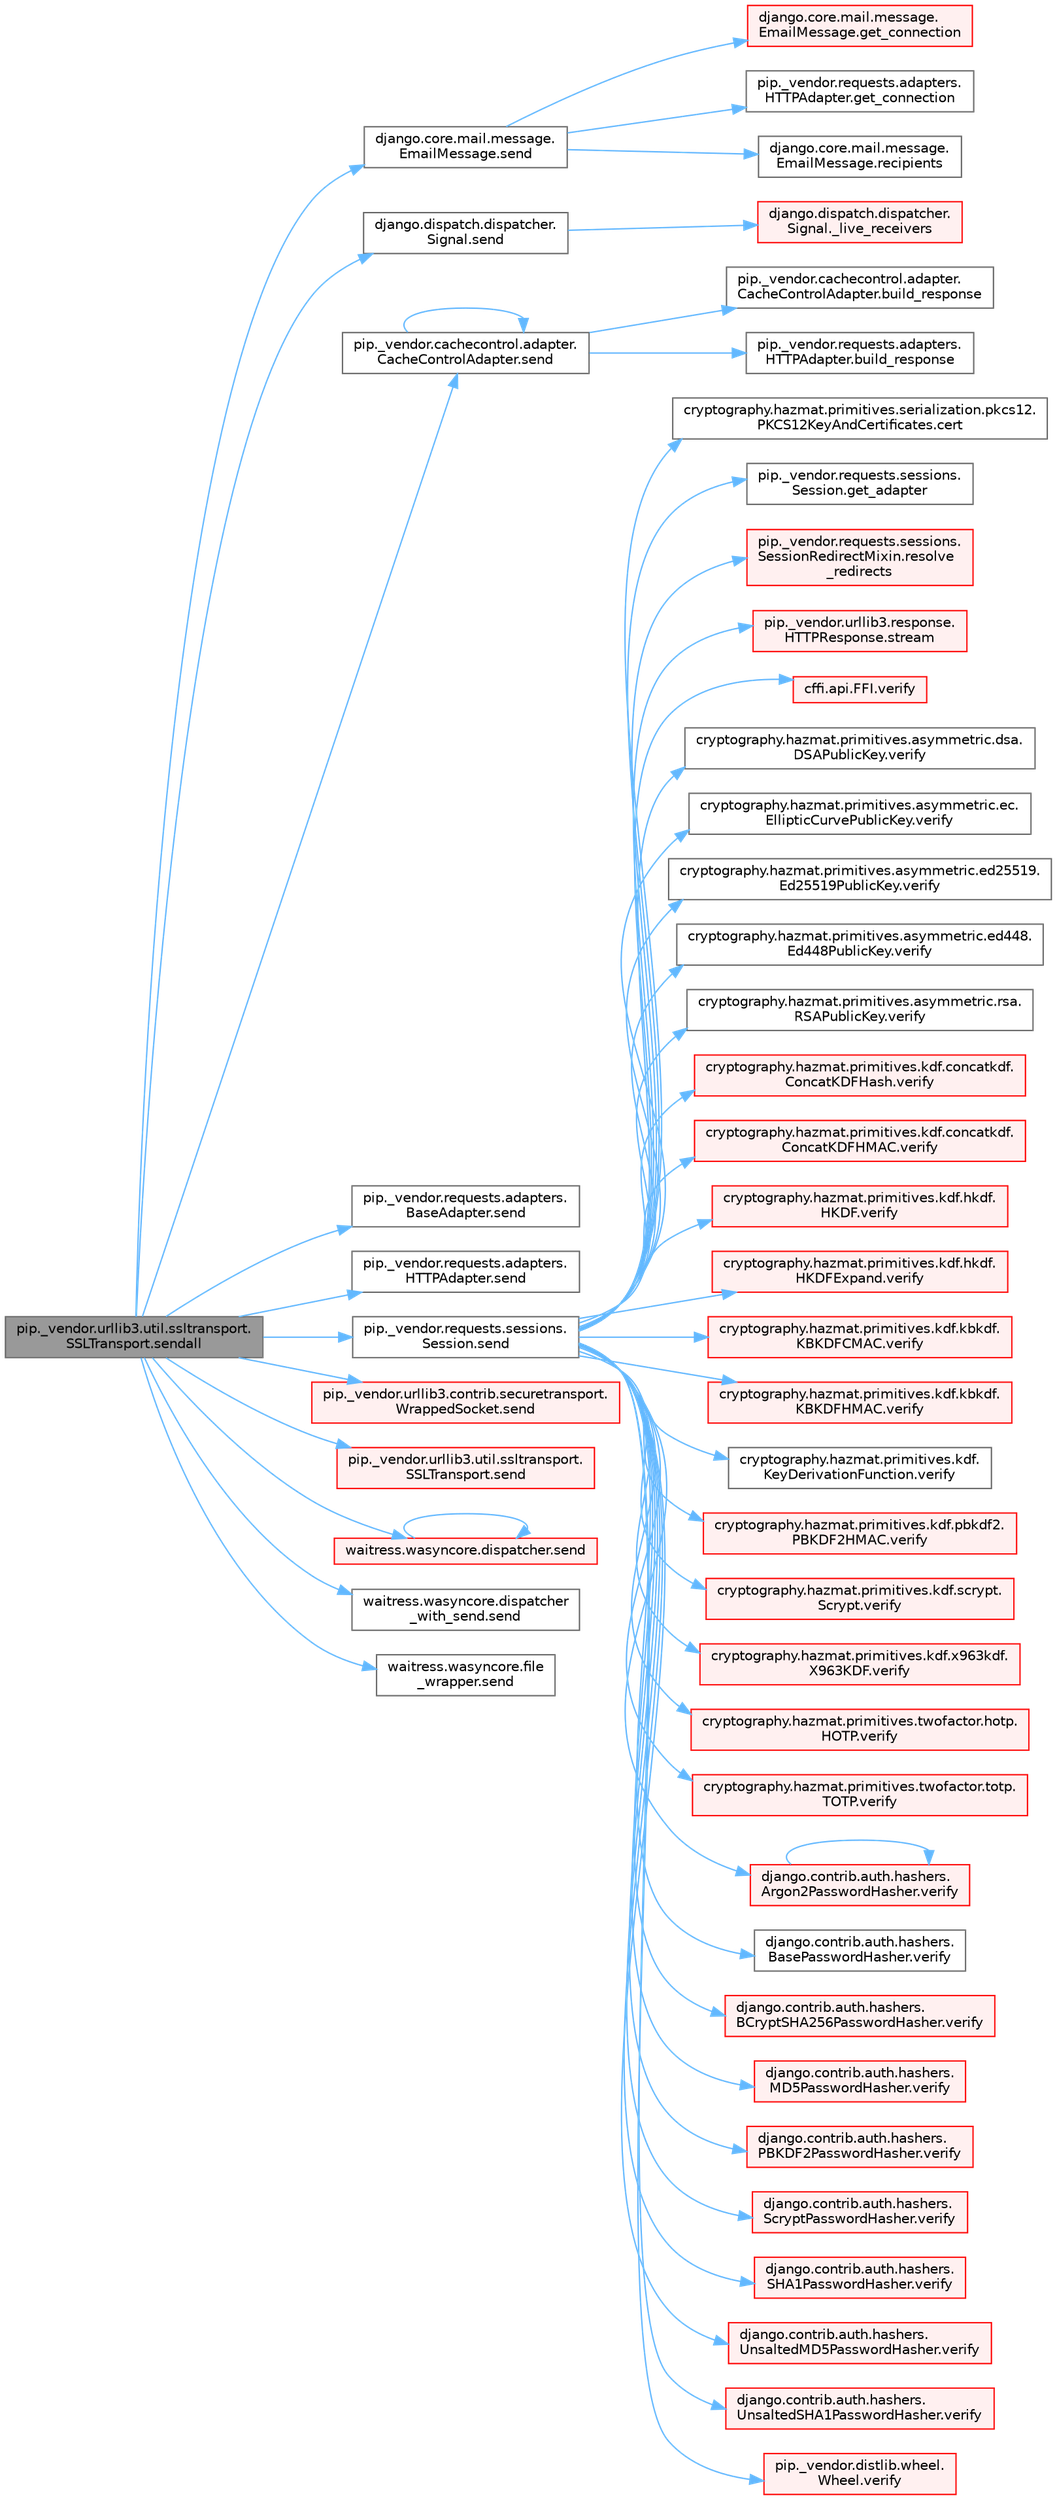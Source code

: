 digraph "pip._vendor.urllib3.util.ssltransport.SSLTransport.sendall"
{
 // LATEX_PDF_SIZE
  bgcolor="transparent";
  edge [fontname=Helvetica,fontsize=10,labelfontname=Helvetica,labelfontsize=10];
  node [fontname=Helvetica,fontsize=10,shape=box,height=0.2,width=0.4];
  rankdir="LR";
  Node1 [id="Node000001",label="pip._vendor.urllib3.util.ssltransport.\lSSLTransport.sendall",height=0.2,width=0.4,color="gray40", fillcolor="grey60", style="filled", fontcolor="black",tooltip=" "];
  Node1 -> Node2 [id="edge1_Node000001_Node000002",color="steelblue1",style="solid",tooltip=" "];
  Node2 [id="Node000002",label="django.core.mail.message.\lEmailMessage.send",height=0.2,width=0.4,color="grey40", fillcolor="white", style="filled",URL="$classdjango_1_1core_1_1mail_1_1message_1_1_email_message.html#a18fd6d168e6aa27742a4057b4ab9b439",tooltip=" "];
  Node2 -> Node3 [id="edge2_Node000002_Node000003",color="steelblue1",style="solid",tooltip=" "];
  Node3 [id="Node000003",label="django.core.mail.message.\lEmailMessage.get_connection",height=0.2,width=0.4,color="red", fillcolor="#FFF0F0", style="filled",URL="$classdjango_1_1core_1_1mail_1_1message_1_1_email_message.html#ace67e473adc53ec8e5f5e1fa4d4ae185",tooltip=" "];
  Node2 -> Node6 [id="edge3_Node000002_Node000006",color="steelblue1",style="solid",tooltip=" "];
  Node6 [id="Node000006",label="pip._vendor.requests.adapters.\lHTTPAdapter.get_connection",height=0.2,width=0.4,color="grey40", fillcolor="white", style="filled",URL="$classpip_1_1__vendor_1_1requests_1_1adapters_1_1_h_t_t_p_adapter.html#addd116a14f6d7cd083aaf4405253555a",tooltip=" "];
  Node2 -> Node7 [id="edge4_Node000002_Node000007",color="steelblue1",style="solid",tooltip=" "];
  Node7 [id="Node000007",label="django.core.mail.message.\lEmailMessage.recipients",height=0.2,width=0.4,color="grey40", fillcolor="white", style="filled",URL="$classdjango_1_1core_1_1mail_1_1message_1_1_email_message.html#ae93d54c3267a8b2a4a58cb2b92884c50",tooltip=" "];
  Node1 -> Node8 [id="edge5_Node000001_Node000008",color="steelblue1",style="solid",tooltip=" "];
  Node8 [id="Node000008",label="django.dispatch.dispatcher.\lSignal.send",height=0.2,width=0.4,color="grey40", fillcolor="white", style="filled",URL="$classdjango_1_1dispatch_1_1dispatcher_1_1_signal.html#a065269c5c5f8d45e7b902dda3245bdbb",tooltip=" "];
  Node8 -> Node9 [id="edge6_Node000008_Node000009",color="steelblue1",style="solid",tooltip=" "];
  Node9 [id="Node000009",label="django.dispatch.dispatcher.\lSignal._live_receivers",height=0.2,width=0.4,color="red", fillcolor="#FFF0F0", style="filled",URL="$classdjango_1_1dispatch_1_1dispatcher_1_1_signal.html#a57712a4f613b82e8a1b19ae6443d604e",tooltip=" "];
  Node1 -> Node12 [id="edge7_Node000001_Node000012",color="steelblue1",style="solid",tooltip=" "];
  Node12 [id="Node000012",label="pip._vendor.cachecontrol.adapter.\lCacheControlAdapter.send",height=0.2,width=0.4,color="grey40", fillcolor="white", style="filled",URL="$classpip_1_1__vendor_1_1cachecontrol_1_1adapter_1_1_cache_control_adapter.html#a7f846578832fd1a27f921f7466b4d2fa",tooltip=" "];
  Node12 -> Node13 [id="edge8_Node000012_Node000013",color="steelblue1",style="solid",tooltip=" "];
  Node13 [id="Node000013",label="pip._vendor.cachecontrol.adapter.\lCacheControlAdapter.build_response",height=0.2,width=0.4,color="grey40", fillcolor="white", style="filled",URL="$classpip_1_1__vendor_1_1cachecontrol_1_1adapter_1_1_cache_control_adapter.html#a0c116d312afd3b6893e22fe26f8cf1d5",tooltip=" "];
  Node12 -> Node14 [id="edge9_Node000012_Node000014",color="steelblue1",style="solid",tooltip=" "];
  Node14 [id="Node000014",label="pip._vendor.requests.adapters.\lHTTPAdapter.build_response",height=0.2,width=0.4,color="grey40", fillcolor="white", style="filled",URL="$classpip_1_1__vendor_1_1requests_1_1adapters_1_1_h_t_t_p_adapter.html#a9eac29fb2d7645757607d92462ef25a1",tooltip=" "];
  Node12 -> Node12 [id="edge10_Node000012_Node000012",color="steelblue1",style="solid",tooltip=" "];
  Node1 -> Node15 [id="edge11_Node000001_Node000015",color="steelblue1",style="solid",tooltip=" "];
  Node15 [id="Node000015",label="pip._vendor.requests.adapters.\lBaseAdapter.send",height=0.2,width=0.4,color="grey40", fillcolor="white", style="filled",URL="$classpip_1_1__vendor_1_1requests_1_1adapters_1_1_base_adapter.html#a71b96d00d14b1eb64886afb3d5a6e2b0",tooltip=" "];
  Node1 -> Node16 [id="edge12_Node000001_Node000016",color="steelblue1",style="solid",tooltip=" "];
  Node16 [id="Node000016",label="pip._vendor.requests.adapters.\lHTTPAdapter.send",height=0.2,width=0.4,color="grey40", fillcolor="white", style="filled",URL="$classpip_1_1__vendor_1_1requests_1_1adapters_1_1_h_t_t_p_adapter.html#aa75dd0f80148babfc8b50bbc9a504e8d",tooltip=" "];
  Node1 -> Node17 [id="edge13_Node000001_Node000017",color="steelblue1",style="solid",tooltip=" "];
  Node17 [id="Node000017",label="pip._vendor.requests.sessions.\lSession.send",height=0.2,width=0.4,color="grey40", fillcolor="white", style="filled",URL="$classpip_1_1__vendor_1_1requests_1_1sessions_1_1_session.html#ac53877008b8d3c6901be36033885124c",tooltip=" "];
  Node17 -> Node18 [id="edge14_Node000017_Node000018",color="steelblue1",style="solid",tooltip=" "];
  Node18 [id="Node000018",label="cryptography.hazmat.primitives.serialization.pkcs12.\lPKCS12KeyAndCertificates.cert",height=0.2,width=0.4,color="grey40", fillcolor="white", style="filled",URL="$classcryptography_1_1hazmat_1_1primitives_1_1serialization_1_1pkcs12_1_1_p_k_c_s12_key_and_certificates.html#a7a1d98fee8ed8175805ab085c9ecb5e0",tooltip=" "];
  Node17 -> Node19 [id="edge15_Node000017_Node000019",color="steelblue1",style="solid",tooltip=" "];
  Node19 [id="Node000019",label="pip._vendor.requests.sessions.\lSession.get_adapter",height=0.2,width=0.4,color="grey40", fillcolor="white", style="filled",URL="$classpip_1_1__vendor_1_1requests_1_1sessions_1_1_session.html#a0017386832a0d2bfb09837b7ea15dc1f",tooltip=" "];
  Node17 -> Node20 [id="edge16_Node000017_Node000020",color="steelblue1",style="solid",tooltip=" "];
  Node20 [id="Node000020",label="pip._vendor.requests.sessions.\lSessionRedirectMixin.resolve\l_redirects",height=0.2,width=0.4,color="red", fillcolor="#FFF0F0", style="filled",URL="$classpip_1_1__vendor_1_1requests_1_1sessions_1_1_session_redirect_mixin.html#aaeb7a3e40dbacddaecb961adca32f044",tooltip=" "];
  Node17 -> Node23 [id="edge17_Node000017_Node000023",color="steelblue1",style="solid",tooltip=" "];
  Node23 [id="Node000023",label="pip._vendor.urllib3.response.\lHTTPResponse.stream",height=0.2,width=0.4,color="red", fillcolor="#FFF0F0", style="filled",URL="$classpip_1_1__vendor_1_1urllib3_1_1response_1_1_h_t_t_p_response.html#a8d802b25f09dd341838a1d631ffc4f62",tooltip=" "];
  Node17 -> Node918 [id="edge18_Node000017_Node000918",color="steelblue1",style="solid",tooltip=" "];
  Node918 [id="Node000918",label="cffi.api.FFI.verify",height=0.2,width=0.4,color="red", fillcolor="#FFF0F0", style="filled",URL="$classcffi_1_1api_1_1_f_f_i.html#ac05cd4cf779cb85543c4cd5fa8a6d333",tooltip=" "];
  Node17 -> Node920 [id="edge19_Node000017_Node000920",color="steelblue1",style="solid",tooltip=" "];
  Node920 [id="Node000920",label="cryptography.hazmat.primitives.asymmetric.dsa.\lDSAPublicKey.verify",height=0.2,width=0.4,color="grey40", fillcolor="white", style="filled",URL="$classcryptography_1_1hazmat_1_1primitives_1_1asymmetric_1_1dsa_1_1_d_s_a_public_key.html#ad0552a7e074dda3d2486b6e918cfc9d8",tooltip=" "];
  Node17 -> Node921 [id="edge20_Node000017_Node000921",color="steelblue1",style="solid",tooltip=" "];
  Node921 [id="Node000921",label="cryptography.hazmat.primitives.asymmetric.ec.\lEllipticCurvePublicKey.verify",height=0.2,width=0.4,color="grey40", fillcolor="white", style="filled",URL="$classcryptography_1_1hazmat_1_1primitives_1_1asymmetric_1_1ec_1_1_elliptic_curve_public_key.html#a7f75c00034242b7ae917b567db16bf60",tooltip=" "];
  Node17 -> Node922 [id="edge21_Node000017_Node000922",color="steelblue1",style="solid",tooltip=" "];
  Node922 [id="Node000922",label="cryptography.hazmat.primitives.asymmetric.ed25519.\lEd25519PublicKey.verify",height=0.2,width=0.4,color="grey40", fillcolor="white", style="filled",URL="$classcryptography_1_1hazmat_1_1primitives_1_1asymmetric_1_1ed25519_1_1_ed25519_public_key.html#a23d01b9908cadb1f6765bd6792371c80",tooltip=" "];
  Node17 -> Node923 [id="edge22_Node000017_Node000923",color="steelblue1",style="solid",tooltip=" "];
  Node923 [id="Node000923",label="cryptography.hazmat.primitives.asymmetric.ed448.\lEd448PublicKey.verify",height=0.2,width=0.4,color="grey40", fillcolor="white", style="filled",URL="$classcryptography_1_1hazmat_1_1primitives_1_1asymmetric_1_1ed448_1_1_ed448_public_key.html#a34d2a2d64f969ef56c2cb67994bacf86",tooltip=" "];
  Node17 -> Node924 [id="edge23_Node000017_Node000924",color="steelblue1",style="solid",tooltip=" "];
  Node924 [id="Node000924",label="cryptography.hazmat.primitives.asymmetric.rsa.\lRSAPublicKey.verify",height=0.2,width=0.4,color="grey40", fillcolor="white", style="filled",URL="$classcryptography_1_1hazmat_1_1primitives_1_1asymmetric_1_1rsa_1_1_r_s_a_public_key.html#a8c3715fa7e1b4a8bfd89482e40f1fe53",tooltip=" "];
  Node17 -> Node925 [id="edge24_Node000017_Node000925",color="steelblue1",style="solid",tooltip=" "];
  Node925 [id="Node000925",label="cryptography.hazmat.primitives.kdf.concatkdf.\lConcatKDFHash.verify",height=0.2,width=0.4,color="red", fillcolor="#FFF0F0", style="filled",URL="$classcryptography_1_1hazmat_1_1primitives_1_1kdf_1_1concatkdf_1_1_concat_k_d_f_hash.html#a872e664133e0cc33672c6fa5929f0bf8",tooltip=" "];
  Node17 -> Node948 [id="edge25_Node000017_Node000948",color="steelblue1",style="solid",tooltip=" "];
  Node948 [id="Node000948",label="cryptography.hazmat.primitives.kdf.concatkdf.\lConcatKDFHMAC.verify",height=0.2,width=0.4,color="red", fillcolor="#FFF0F0", style="filled",URL="$classcryptography_1_1hazmat_1_1primitives_1_1kdf_1_1concatkdf_1_1_concat_k_d_f_h_m_a_c.html#aa6a81903e1b96874301933bc996c78bd",tooltip=" "];
  Node17 -> Node949 [id="edge26_Node000017_Node000949",color="steelblue1",style="solid",tooltip=" "];
  Node949 [id="Node000949",label="cryptography.hazmat.primitives.kdf.hkdf.\lHKDF.verify",height=0.2,width=0.4,color="red", fillcolor="#FFF0F0", style="filled",URL="$classcryptography_1_1hazmat_1_1primitives_1_1kdf_1_1hkdf_1_1_h_k_d_f.html#a7ac8bf663d79e3c30b68d44331902304",tooltip=" "];
  Node17 -> Node950 [id="edge27_Node000017_Node000950",color="steelblue1",style="solid",tooltip=" "];
  Node950 [id="Node000950",label="cryptography.hazmat.primitives.kdf.hkdf.\lHKDFExpand.verify",height=0.2,width=0.4,color="red", fillcolor="#FFF0F0", style="filled",URL="$classcryptography_1_1hazmat_1_1primitives_1_1kdf_1_1hkdf_1_1_h_k_d_f_expand.html#a74f916e6649372a432769965a7e01fea",tooltip=" "];
  Node17 -> Node951 [id="edge28_Node000017_Node000951",color="steelblue1",style="solid",tooltip=" "];
  Node951 [id="Node000951",label="cryptography.hazmat.primitives.kdf.kbkdf.\lKBKDFCMAC.verify",height=0.2,width=0.4,color="red", fillcolor="#FFF0F0", style="filled",URL="$classcryptography_1_1hazmat_1_1primitives_1_1kdf_1_1kbkdf_1_1_k_b_k_d_f_c_m_a_c.html#ab97e9dff30b4fe2752f1457c582fb0e3",tooltip=" "];
  Node17 -> Node952 [id="edge29_Node000017_Node000952",color="steelblue1",style="solid",tooltip=" "];
  Node952 [id="Node000952",label="cryptography.hazmat.primitives.kdf.kbkdf.\lKBKDFHMAC.verify",height=0.2,width=0.4,color="red", fillcolor="#FFF0F0", style="filled",URL="$classcryptography_1_1hazmat_1_1primitives_1_1kdf_1_1kbkdf_1_1_k_b_k_d_f_h_m_a_c.html#a34c59907c93650471d5ef56197cc0522",tooltip=" "];
  Node17 -> Node953 [id="edge30_Node000017_Node000953",color="steelblue1",style="solid",tooltip=" "];
  Node953 [id="Node000953",label="cryptography.hazmat.primitives.kdf.\lKeyDerivationFunction.verify",height=0.2,width=0.4,color="grey40", fillcolor="white", style="filled",URL="$classcryptography_1_1hazmat_1_1primitives_1_1kdf_1_1_key_derivation_function.html#a912c825e0afe5192c266fa35e5a75095",tooltip=" "];
  Node17 -> Node954 [id="edge31_Node000017_Node000954",color="steelblue1",style="solid",tooltip=" "];
  Node954 [id="Node000954",label="cryptography.hazmat.primitives.kdf.pbkdf2.\lPBKDF2HMAC.verify",height=0.2,width=0.4,color="red", fillcolor="#FFF0F0", style="filled",URL="$classcryptography_1_1hazmat_1_1primitives_1_1kdf_1_1pbkdf2_1_1_p_b_k_d_f2_h_m_a_c.html#a26ff66523aee7cc3fca19575bd6e7d8d",tooltip=" "];
  Node17 -> Node955 [id="edge32_Node000017_Node000955",color="steelblue1",style="solid",tooltip=" "];
  Node955 [id="Node000955",label="cryptography.hazmat.primitives.kdf.scrypt.\lScrypt.verify",height=0.2,width=0.4,color="red", fillcolor="#FFF0F0", style="filled",URL="$classcryptography_1_1hazmat_1_1primitives_1_1kdf_1_1scrypt_1_1_scrypt.html#ae148c4ac37fb38bf45f8c62fde18a9f7",tooltip=" "];
  Node17 -> Node956 [id="edge33_Node000017_Node000956",color="steelblue1",style="solid",tooltip=" "];
  Node956 [id="Node000956",label="cryptography.hazmat.primitives.kdf.x963kdf.\lX963KDF.verify",height=0.2,width=0.4,color="red", fillcolor="#FFF0F0", style="filled",URL="$classcryptography_1_1hazmat_1_1primitives_1_1kdf_1_1x963kdf_1_1_x963_k_d_f.html#a8b414f7fece75f6a933b19e9240d695d",tooltip=" "];
  Node17 -> Node957 [id="edge34_Node000017_Node000957",color="steelblue1",style="solid",tooltip=" "];
  Node957 [id="Node000957",label="cryptography.hazmat.primitives.twofactor.hotp.\lHOTP.verify",height=0.2,width=0.4,color="red", fillcolor="#FFF0F0", style="filled",URL="$classcryptography_1_1hazmat_1_1primitives_1_1twofactor_1_1hotp_1_1_h_o_t_p.html#ab33d70f700208e600be6743a7441aba2",tooltip=" "];
  Node17 -> Node967 [id="edge35_Node000017_Node000967",color="steelblue1",style="solid",tooltip=" "];
  Node967 [id="Node000967",label="cryptography.hazmat.primitives.twofactor.totp.\lTOTP.verify",height=0.2,width=0.4,color="red", fillcolor="#FFF0F0", style="filled",URL="$classcryptography_1_1hazmat_1_1primitives_1_1twofactor_1_1totp_1_1_t_o_t_p.html#afd5f38f038f301d99a208a24d9680bee",tooltip=" "];
  Node17 -> Node968 [id="edge36_Node000017_Node000968",color="steelblue1",style="solid",tooltip=" "];
  Node968 [id="Node000968",label="django.contrib.auth.hashers.\lArgon2PasswordHasher.verify",height=0.2,width=0.4,color="red", fillcolor="#FFF0F0", style="filled",URL="$classdjango_1_1contrib_1_1auth_1_1hashers_1_1_argon2_password_hasher.html#aa1b8e90990f8dc1f2a0dcb0f6e95a364",tooltip=" "];
  Node968 -> Node968 [id="edge37_Node000968_Node000968",color="steelblue1",style="solid",tooltip=" "];
  Node17 -> Node974 [id="edge38_Node000017_Node000974",color="steelblue1",style="solid",tooltip=" "];
  Node974 [id="Node000974",label="django.contrib.auth.hashers.\lBasePasswordHasher.verify",height=0.2,width=0.4,color="grey40", fillcolor="white", style="filled",URL="$classdjango_1_1contrib_1_1auth_1_1hashers_1_1_base_password_hasher.html#a5b6f733aec316a97b1829ff68461b1fa",tooltip=" "];
  Node17 -> Node975 [id="edge39_Node000017_Node000975",color="steelblue1",style="solid",tooltip=" "];
  Node975 [id="Node000975",label="django.contrib.auth.hashers.\lBCryptSHA256PasswordHasher.verify",height=0.2,width=0.4,color="red", fillcolor="#FFF0F0", style="filled",URL="$classdjango_1_1contrib_1_1auth_1_1hashers_1_1_b_crypt_s_h_a256_password_hasher.html#aace67824fb9a74b812da9e723c452182",tooltip=" "];
  Node17 -> Node999 [id="edge40_Node000017_Node000999",color="steelblue1",style="solid",tooltip=" "];
  Node999 [id="Node000999",label="django.contrib.auth.hashers.\lMD5PasswordHasher.verify",height=0.2,width=0.4,color="red", fillcolor="#FFF0F0", style="filled",URL="$classdjango_1_1contrib_1_1auth_1_1hashers_1_1_m_d5_password_hasher.html#a5ee1720bbd104f7f53ced6d0f7847393",tooltip=" "];
  Node17 -> Node1022 [id="edge41_Node000017_Node001022",color="steelblue1",style="solid",tooltip=" "];
  Node1022 [id="Node001022",label="django.contrib.auth.hashers.\lPBKDF2PasswordHasher.verify",height=0.2,width=0.4,color="red", fillcolor="#FFF0F0", style="filled",URL="$classdjango_1_1contrib_1_1auth_1_1hashers_1_1_p_b_k_d_f2_password_hasher.html#a769f11e83d4f84b6a1aa2414aa345a96",tooltip=" "];
  Node17 -> Node1023 [id="edge42_Node000017_Node001023",color="steelblue1",style="solid",tooltip=" "];
  Node1023 [id="Node001023",label="django.contrib.auth.hashers.\lScryptPasswordHasher.verify",height=0.2,width=0.4,color="red", fillcolor="#FFF0F0", style="filled",URL="$classdjango_1_1contrib_1_1auth_1_1hashers_1_1_scrypt_password_hasher.html#ae1fe41459b9b8cc72115d2f8c01f6776",tooltip=" "];
  Node17 -> Node1024 [id="edge43_Node000017_Node001024",color="steelblue1",style="solid",tooltip=" "];
  Node1024 [id="Node001024",label="django.contrib.auth.hashers.\lSHA1PasswordHasher.verify",height=0.2,width=0.4,color="red", fillcolor="#FFF0F0", style="filled",URL="$classdjango_1_1contrib_1_1auth_1_1hashers_1_1_s_h_a1_password_hasher.html#a5ac2a7038875bc3da2654b03c1ae2716",tooltip=" "];
  Node17 -> Node1025 [id="edge44_Node000017_Node001025",color="steelblue1",style="solid",tooltip=" "];
  Node1025 [id="Node001025",label="django.contrib.auth.hashers.\lUnsaltedMD5PasswordHasher.verify",height=0.2,width=0.4,color="red", fillcolor="#FFF0F0", style="filled",URL="$classdjango_1_1contrib_1_1auth_1_1hashers_1_1_unsalted_m_d5_password_hasher.html#ad634eb70221559f3132f12171b8ebae0",tooltip=" "];
  Node17 -> Node1026 [id="edge45_Node000017_Node001026",color="steelblue1",style="solid",tooltip=" "];
  Node1026 [id="Node001026",label="django.contrib.auth.hashers.\lUnsaltedSHA1PasswordHasher.verify",height=0.2,width=0.4,color="red", fillcolor="#FFF0F0", style="filled",URL="$classdjango_1_1contrib_1_1auth_1_1hashers_1_1_unsalted_s_h_a1_password_hasher.html#ad4dd5a8b681866ea72b2b9b8b1f3a552",tooltip=" "];
  Node17 -> Node1027 [id="edge46_Node000017_Node001027",color="steelblue1",style="solid",tooltip=" "];
  Node1027 [id="Node001027",label="pip._vendor.distlib.wheel.\lWheel.verify",height=0.2,width=0.4,color="red", fillcolor="#FFF0F0", style="filled",URL="$classpip_1_1__vendor_1_1distlib_1_1wheel_1_1_wheel.html#ab3276be65a376884ef85606365265af8",tooltip=" "];
  Node1 -> Node1041 [id="edge47_Node000001_Node001041",color="steelblue1",style="solid",tooltip=" "];
  Node1041 [id="Node001041",label="pip._vendor.urllib3.contrib.securetransport.\lWrappedSocket.send",height=0.2,width=0.4,color="red", fillcolor="#FFF0F0", style="filled",URL="$classpip_1_1__vendor_1_1urllib3_1_1contrib_1_1securetransport_1_1_wrapped_socket.html#afefa6637ff2836086372e94b4872b076",tooltip=" "];
  Node1 -> Node4336 [id="edge48_Node000001_Node004336",color="steelblue1",style="solid",tooltip=" "];
  Node4336 [id="Node004336",label="pip._vendor.urllib3.util.ssltransport.\lSSLTransport.send",height=0.2,width=0.4,color="red", fillcolor="#FFF0F0", style="filled",URL="$classpip_1_1__vendor_1_1urllib3_1_1util_1_1ssltransport_1_1_s_s_l_transport.html#ae07b4d8069dbc1dab07b52db5acdb71a",tooltip=" "];
  Node1 -> Node4337 [id="edge49_Node000001_Node004337",color="steelblue1",style="solid",tooltip=" "];
  Node4337 [id="Node004337",label="waitress.wasyncore.dispatcher.send",height=0.2,width=0.4,color="red", fillcolor="#FFF0F0", style="filled",URL="$classwaitress_1_1wasyncore_1_1dispatcher.html#aa36a1d97600508f07138eab0658775c9",tooltip=" "];
  Node4337 -> Node4337 [id="edge50_Node004337_Node004337",color="steelblue1",style="solid",tooltip=" "];
  Node1 -> Node4338 [id="edge51_Node000001_Node004338",color="steelblue1",style="solid",tooltip=" "];
  Node4338 [id="Node004338",label="waitress.wasyncore.dispatcher\l_with_send.send",height=0.2,width=0.4,color="grey40", fillcolor="white", style="filled",URL="$classwaitress_1_1wasyncore_1_1dispatcher__with__send.html#a47052361f8df52adae77154c5ac2e95d",tooltip=" "];
  Node1 -> Node4339 [id="edge52_Node000001_Node004339",color="steelblue1",style="solid",tooltip=" "];
  Node4339 [id="Node004339",label="waitress.wasyncore.file\l_wrapper.send",height=0.2,width=0.4,color="grey40", fillcolor="white", style="filled",URL="$classwaitress_1_1wasyncore_1_1file__wrapper.html#a3db1f84334179b63edb654a8da19820c",tooltip=" "];
}
